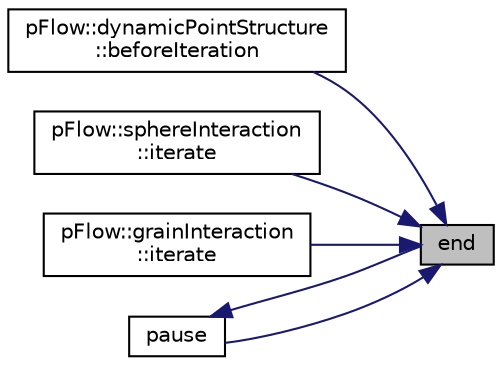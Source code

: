 digraph "end"
{
 // LATEX_PDF_SIZE
  edge [fontname="Helvetica",fontsize="10",labelfontname="Helvetica",labelfontsize="10"];
  node [fontname="Helvetica",fontsize="10",shape=record];
  rankdir="RL";
  Node1 [label="end",height=0.2,width=0.4,color="black", fillcolor="grey75", style="filled", fontcolor="black",tooltip=" "];
  Node1 -> Node2 [dir="back",color="midnightblue",fontsize="10",style="solid",fontname="Helvetica"];
  Node2 [label="pFlow::dynamicPointStructure\l::beforeIteration",height=0.2,width=0.4,color="black", fillcolor="white", style="filled",URL="$classpFlow_1_1dynamicPointStructure.html#ada71b97666fe3f66b31690bf12633c32",tooltip="In the time loop before iterate."];
  Node1 -> Node3 [dir="back",color="midnightblue",fontsize="10",style="solid",fontname="Helvetica"];
  Node3 [label="pFlow::sphereInteraction\l::iterate",height=0.2,width=0.4,color="black", fillcolor="white", style="filled",URL="$classpFlow_1_1sphereInteraction.html#afa767bddda52eb71cea18f755e17d559",tooltip="This is called in time loop."];
  Node1 -> Node4 [dir="back",color="midnightblue",fontsize="10",style="solid",fontname="Helvetica"];
  Node4 [label="pFlow::grainInteraction\l::iterate",height=0.2,width=0.4,color="black", fillcolor="white", style="filled",URL="$classpFlow_1_1grainInteraction.html#afa767bddda52eb71cea18f755e17d559",tooltip="This is called in time loop."];
  Node1 -> Node5 [dir="back",color="midnightblue",fontsize="10",style="solid",fontname="Helvetica"];
  Node5 [label="pause",height=0.2,width=0.4,color="black", fillcolor="white", style="filled",URL="$classpFlow_1_1Timer.html#a7167f5c196fc5e167bfabde1a730e81d",tooltip=" "];
  Node5 -> Node1 [dir="back",color="midnightblue",fontsize="10",style="solid",fontname="Helvetica"];
}
